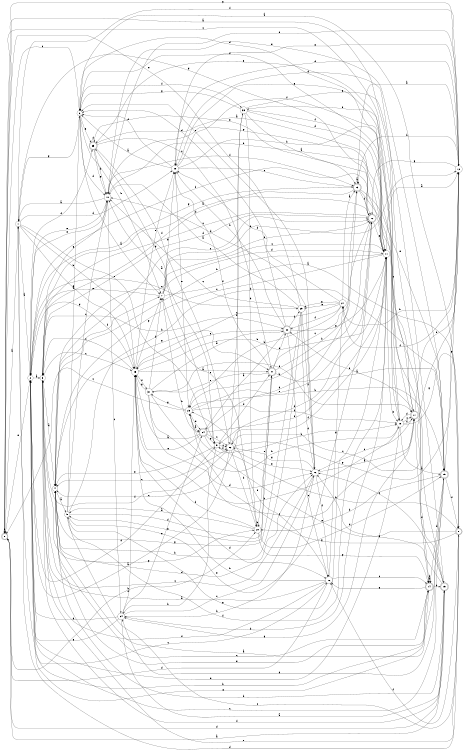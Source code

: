digraph n29_6 {
__start0 [label="" shape="none"];

rankdir=LR;
size="8,5";

s0 [style="rounded,filled", color="black", fillcolor="white" shape="doublecircle", label="0"];
s1 [style="filled", color="black", fillcolor="white" shape="circle", label="1"];
s2 [style="filled", color="black", fillcolor="white" shape="circle", label="2"];
s3 [style="filled", color="black", fillcolor="white" shape="circle", label="3"];
s4 [style="filled", color="black", fillcolor="white" shape="circle", label="4"];
s5 [style="filled", color="black", fillcolor="white" shape="circle", label="5"];
s6 [style="filled", color="black", fillcolor="white" shape="circle", label="6"];
s7 [style="filled", color="black", fillcolor="white" shape="circle", label="7"];
s8 [style="rounded,filled", color="black", fillcolor="white" shape="doublecircle", label="8"];
s9 [style="filled", color="black", fillcolor="white" shape="circle", label="9"];
s10 [style="filled", color="black", fillcolor="white" shape="circle", label="10"];
s11 [style="filled", color="black", fillcolor="white" shape="circle", label="11"];
s12 [style="filled", color="black", fillcolor="white" shape="circle", label="12"];
s13 [style="rounded,filled", color="black", fillcolor="white" shape="doublecircle", label="13"];
s14 [style="rounded,filled", color="black", fillcolor="white" shape="doublecircle", label="14"];
s15 [style="rounded,filled", color="black", fillcolor="white" shape="doublecircle", label="15"];
s16 [style="filled", color="black", fillcolor="white" shape="circle", label="16"];
s17 [style="rounded,filled", color="black", fillcolor="white" shape="doublecircle", label="17"];
s18 [style="filled", color="black", fillcolor="white" shape="circle", label="18"];
s19 [style="rounded,filled", color="black", fillcolor="white" shape="doublecircle", label="19"];
s20 [style="filled", color="black", fillcolor="white" shape="circle", label="20"];
s21 [style="rounded,filled", color="black", fillcolor="white" shape="doublecircle", label="21"];
s22 [style="rounded,filled", color="black", fillcolor="white" shape="doublecircle", label="22"];
s23 [style="filled", color="black", fillcolor="white" shape="circle", label="23"];
s24 [style="rounded,filled", color="black", fillcolor="white" shape="doublecircle", label="24"];
s25 [style="filled", color="black", fillcolor="white" shape="circle", label="25"];
s26 [style="filled", color="black", fillcolor="white" shape="circle", label="26"];
s27 [style="filled", color="black", fillcolor="white" shape="circle", label="27"];
s28 [style="filled", color="black", fillcolor="white" shape="circle", label="28"];
s29 [style="filled", color="black", fillcolor="white" shape="circle", label="29"];
s30 [style="rounded,filled", color="black", fillcolor="white" shape="doublecircle", label="30"];
s31 [style="filled", color="black", fillcolor="white" shape="circle", label="31"];
s32 [style="filled", color="black", fillcolor="white" shape="circle", label="32"];
s33 [style="filled", color="black", fillcolor="white" shape="circle", label="33"];
s34 [style="filled", color="black", fillcolor="white" shape="circle", label="34"];
s35 [style="rounded,filled", color="black", fillcolor="white" shape="doublecircle", label="35"];
s0 -> s1 [label="a"];
s0 -> s20 [label="b"];
s0 -> s17 [label="c"];
s0 -> s15 [label="d"];
s0 -> s2 [label="e"];
s0 -> s0 [label="f"];
s0 -> s12 [label="g"];
s1 -> s2 [label="a"];
s1 -> s25 [label="b"];
s1 -> s26 [label="c"];
s1 -> s28 [label="d"];
s1 -> s9 [label="e"];
s1 -> s12 [label="f"];
s1 -> s25 [label="g"];
s2 -> s3 [label="a"];
s2 -> s14 [label="b"];
s2 -> s29 [label="c"];
s2 -> s9 [label="d"];
s2 -> s10 [label="e"];
s2 -> s35 [label="f"];
s2 -> s25 [label="g"];
s3 -> s4 [label="a"];
s3 -> s30 [label="b"];
s3 -> s25 [label="c"];
s3 -> s22 [label="d"];
s3 -> s8 [label="e"];
s3 -> s32 [label="f"];
s3 -> s20 [label="g"];
s4 -> s5 [label="a"];
s4 -> s12 [label="b"];
s4 -> s22 [label="c"];
s4 -> s16 [label="d"];
s4 -> s14 [label="e"];
s4 -> s7 [label="f"];
s4 -> s21 [label="g"];
s5 -> s6 [label="a"];
s5 -> s19 [label="b"];
s5 -> s10 [label="c"];
s5 -> s21 [label="d"];
s5 -> s22 [label="e"];
s5 -> s11 [label="f"];
s5 -> s11 [label="g"];
s6 -> s7 [label="a"];
s6 -> s7 [label="b"];
s6 -> s0 [label="c"];
s6 -> s10 [label="d"];
s6 -> s35 [label="e"];
s6 -> s33 [label="f"];
s6 -> s1 [label="g"];
s7 -> s8 [label="a"];
s7 -> s24 [label="b"];
s7 -> s11 [label="c"];
s7 -> s11 [label="d"];
s7 -> s2 [label="e"];
s7 -> s22 [label="f"];
s7 -> s28 [label="g"];
s8 -> s6 [label="a"];
s8 -> s9 [label="b"];
s8 -> s5 [label="c"];
s8 -> s1 [label="d"];
s8 -> s23 [label="e"];
s8 -> s26 [label="f"];
s8 -> s23 [label="g"];
s9 -> s10 [label="a"];
s9 -> s34 [label="b"];
s9 -> s32 [label="c"];
s9 -> s21 [label="d"];
s9 -> s4 [label="e"];
s9 -> s32 [label="f"];
s9 -> s35 [label="g"];
s10 -> s1 [label="a"];
s10 -> s11 [label="b"];
s10 -> s34 [label="c"];
s10 -> s12 [label="d"];
s10 -> s2 [label="e"];
s10 -> s13 [label="f"];
s10 -> s3 [label="g"];
s11 -> s12 [label="a"];
s11 -> s4 [label="b"];
s11 -> s4 [label="c"];
s11 -> s6 [label="d"];
s11 -> s18 [label="e"];
s11 -> s6 [label="f"];
s11 -> s10 [label="g"];
s12 -> s13 [label="a"];
s12 -> s27 [label="b"];
s12 -> s32 [label="c"];
s12 -> s28 [label="d"];
s12 -> s28 [label="e"];
s12 -> s27 [label="f"];
s12 -> s22 [label="g"];
s13 -> s13 [label="a"];
s13 -> s12 [label="b"];
s13 -> s14 [label="c"];
s13 -> s3 [label="d"];
s13 -> s19 [label="e"];
s13 -> s22 [label="f"];
s13 -> s2 [label="g"];
s14 -> s14 [label="a"];
s14 -> s15 [label="b"];
s14 -> s4 [label="c"];
s14 -> s19 [label="d"];
s14 -> s2 [label="e"];
s14 -> s14 [label="f"];
s14 -> s26 [label="g"];
s15 -> s0 [label="a"];
s15 -> s4 [label="b"];
s15 -> s16 [label="c"];
s15 -> s28 [label="d"];
s15 -> s33 [label="e"];
s15 -> s3 [label="f"];
s15 -> s16 [label="g"];
s16 -> s17 [label="a"];
s16 -> s34 [label="b"];
s16 -> s3 [label="c"];
s16 -> s10 [label="d"];
s16 -> s6 [label="e"];
s16 -> s26 [label="f"];
s16 -> s32 [label="g"];
s17 -> s0 [label="a"];
s17 -> s12 [label="b"];
s17 -> s16 [label="c"];
s17 -> s18 [label="d"];
s17 -> s30 [label="e"];
s17 -> s14 [label="f"];
s17 -> s34 [label="g"];
s18 -> s19 [label="a"];
s18 -> s25 [label="b"];
s18 -> s17 [label="c"];
s18 -> s2 [label="d"];
s18 -> s35 [label="e"];
s18 -> s17 [label="f"];
s18 -> s8 [label="g"];
s19 -> s4 [label="a"];
s19 -> s20 [label="b"];
s19 -> s2 [label="c"];
s19 -> s34 [label="d"];
s19 -> s10 [label="e"];
s19 -> s8 [label="f"];
s19 -> s12 [label="g"];
s20 -> s5 [label="a"];
s20 -> s20 [label="b"];
s20 -> s7 [label="c"];
s20 -> s19 [label="d"];
s20 -> s21 [label="e"];
s20 -> s25 [label="f"];
s20 -> s14 [label="g"];
s21 -> s19 [label="a"];
s21 -> s22 [label="b"];
s21 -> s13 [label="c"];
s21 -> s30 [label="d"];
s21 -> s31 [label="e"];
s21 -> s28 [label="f"];
s21 -> s5 [label="g"];
s22 -> s3 [label="a"];
s22 -> s23 [label="b"];
s22 -> s3 [label="c"];
s22 -> s9 [label="d"];
s22 -> s11 [label="e"];
s22 -> s2 [label="f"];
s22 -> s1 [label="g"];
s23 -> s24 [label="a"];
s23 -> s19 [label="b"];
s23 -> s0 [label="c"];
s23 -> s24 [label="d"];
s23 -> s22 [label="e"];
s23 -> s18 [label="f"];
s23 -> s31 [label="g"];
s24 -> s25 [label="a"];
s24 -> s18 [label="b"];
s24 -> s32 [label="c"];
s24 -> s13 [label="d"];
s24 -> s25 [label="e"];
s24 -> s11 [label="f"];
s24 -> s9 [label="g"];
s25 -> s21 [label="a"];
s25 -> s11 [label="b"];
s25 -> s3 [label="c"];
s25 -> s26 [label="d"];
s25 -> s28 [label="e"];
s25 -> s31 [label="f"];
s25 -> s7 [label="g"];
s26 -> s3 [label="a"];
s26 -> s25 [label="b"];
s26 -> s14 [label="c"];
s26 -> s0 [label="d"];
s26 -> s23 [label="e"];
s26 -> s3 [label="f"];
s26 -> s27 [label="g"];
s27 -> s13 [label="a"];
s27 -> s23 [label="b"];
s27 -> s25 [label="c"];
s27 -> s28 [label="d"];
s27 -> s29 [label="e"];
s27 -> s30 [label="f"];
s27 -> s29 [label="g"];
s28 -> s6 [label="a"];
s28 -> s18 [label="b"];
s28 -> s13 [label="c"];
s28 -> s6 [label="d"];
s28 -> s23 [label="e"];
s28 -> s18 [label="f"];
s28 -> s17 [label="g"];
s29 -> s10 [label="a"];
s29 -> s4 [label="b"];
s29 -> s10 [label="c"];
s29 -> s16 [label="d"];
s29 -> s0 [label="e"];
s29 -> s16 [label="f"];
s29 -> s4 [label="g"];
s30 -> s24 [label="a"];
s30 -> s28 [label="b"];
s30 -> s26 [label="c"];
s30 -> s6 [label="d"];
s30 -> s25 [label="e"];
s30 -> s29 [label="f"];
s30 -> s11 [label="g"];
s31 -> s30 [label="a"];
s31 -> s18 [label="b"];
s31 -> s17 [label="c"];
s31 -> s16 [label="d"];
s31 -> s17 [label="e"];
s31 -> s7 [label="f"];
s31 -> s25 [label="g"];
s32 -> s2 [label="a"];
s32 -> s20 [label="b"];
s32 -> s4 [label="c"];
s32 -> s33 [label="d"];
s32 -> s16 [label="e"];
s32 -> s11 [label="f"];
s32 -> s12 [label="g"];
s33 -> s13 [label="a"];
s33 -> s20 [label="b"];
s33 -> s4 [label="c"];
s33 -> s11 [label="d"];
s33 -> s15 [label="e"];
s33 -> s11 [label="f"];
s33 -> s6 [label="g"];
s34 -> s15 [label="a"];
s34 -> s11 [label="b"];
s34 -> s16 [label="c"];
s34 -> s2 [label="d"];
s34 -> s24 [label="e"];
s34 -> s25 [label="f"];
s34 -> s2 [label="g"];
s35 -> s11 [label="a"];
s35 -> s10 [label="b"];
s35 -> s21 [label="c"];
s35 -> s35 [label="d"];
s35 -> s22 [label="e"];
s35 -> s32 [label="f"];
s35 -> s10 [label="g"];

}